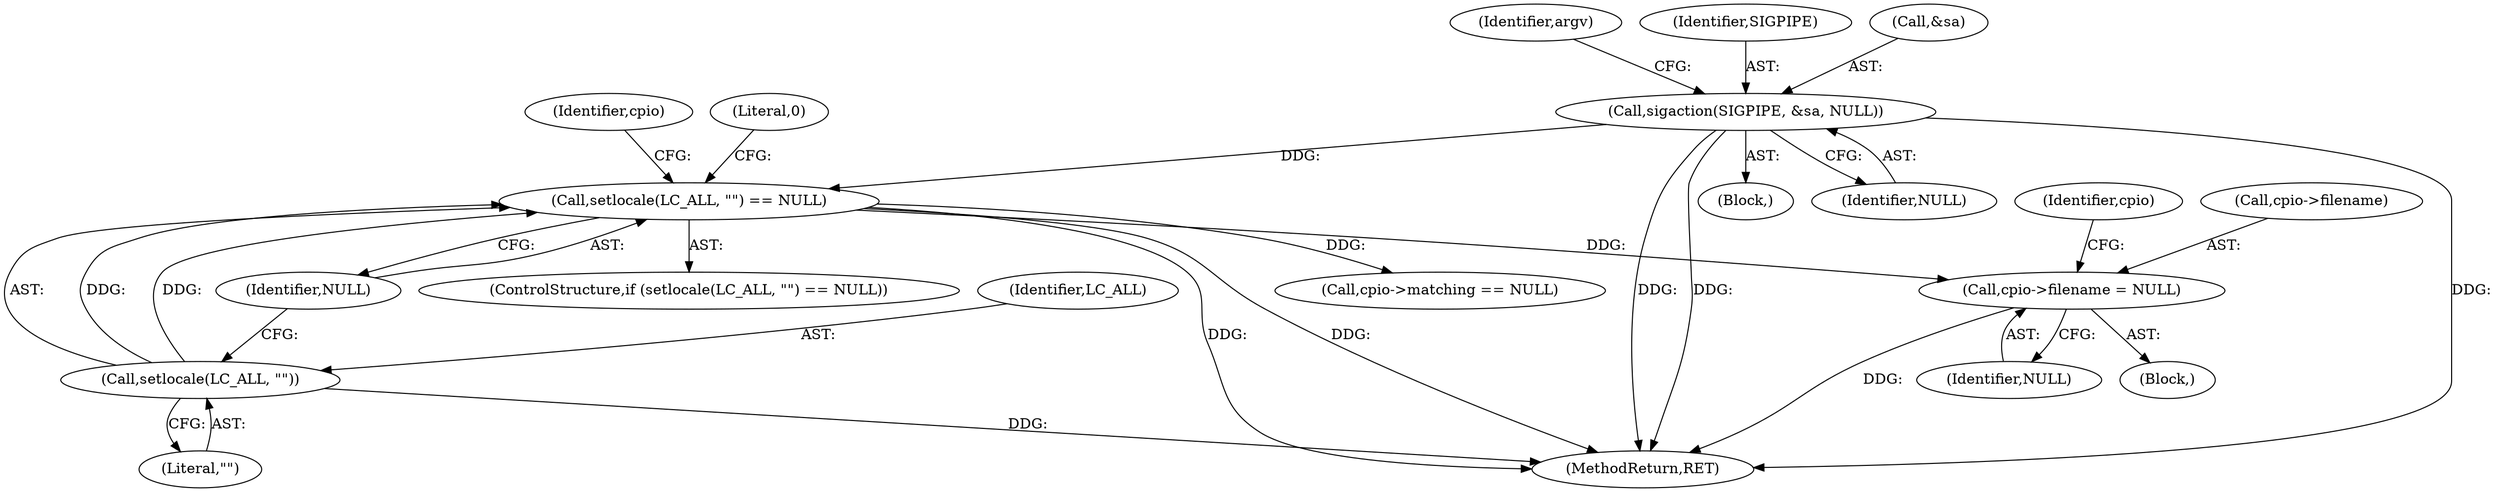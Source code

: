 digraph "0_libarchive_59357157706d47c365b2227739e17daba3607526@pointer" {
"1000310" [label="(Call,cpio->filename = NULL)"];
"1000211" [label="(Call,setlocale(LC_ALL, \"\") == NULL)"];
"1000212" [label="(Call,setlocale(LC_ALL, \"\"))"];
"1000201" [label="(Call,sigaction(SIGPIPE, &sa, NULL))"];
"1000221" [label="(Identifier,cpio)"];
"1000317" [label="(Identifier,cpio)"];
"1000311" [label="(Call,cpio->filename)"];
"1000212" [label="(Call,setlocale(LC_ALL, \"\"))"];
"1000211" [label="(Call,setlocale(LC_ALL, \"\") == NULL)"];
"1000205" [label="(Identifier,NULL)"];
"1000995" [label="(MethodReturn,RET)"];
"1000184" [label="(Block,)"];
"1000214" [label="(Literal,\"\")"];
"1000155" [label="(Block,)"];
"1000314" [label="(Identifier,NULL)"];
"1000310" [label="(Call,cpio->filename = NULL)"];
"1000213" [label="(Identifier,LC_ALL)"];
"1000208" [label="(Identifier,argv)"];
"1000202" [label="(Identifier,SIGPIPE)"];
"1000201" [label="(Call,sigaction(SIGPIPE, &sa, NULL))"];
"1000217" [label="(Literal,0)"];
"1000321" [label="(Call,cpio->matching == NULL)"];
"1000203" [label="(Call,&sa)"];
"1000215" [label="(Identifier,NULL)"];
"1000210" [label="(ControlStructure,if (setlocale(LC_ALL, \"\") == NULL))"];
"1000310" -> "1000155"  [label="AST: "];
"1000310" -> "1000314"  [label="CFG: "];
"1000311" -> "1000310"  [label="AST: "];
"1000314" -> "1000310"  [label="AST: "];
"1000317" -> "1000310"  [label="CFG: "];
"1000310" -> "1000995"  [label="DDG: "];
"1000211" -> "1000310"  [label="DDG: "];
"1000211" -> "1000210"  [label="AST: "];
"1000211" -> "1000215"  [label="CFG: "];
"1000212" -> "1000211"  [label="AST: "];
"1000215" -> "1000211"  [label="AST: "];
"1000217" -> "1000211"  [label="CFG: "];
"1000221" -> "1000211"  [label="CFG: "];
"1000211" -> "1000995"  [label="DDG: "];
"1000211" -> "1000995"  [label="DDG: "];
"1000212" -> "1000211"  [label="DDG: "];
"1000212" -> "1000211"  [label="DDG: "];
"1000201" -> "1000211"  [label="DDG: "];
"1000211" -> "1000321"  [label="DDG: "];
"1000212" -> "1000214"  [label="CFG: "];
"1000213" -> "1000212"  [label="AST: "];
"1000214" -> "1000212"  [label="AST: "];
"1000215" -> "1000212"  [label="CFG: "];
"1000212" -> "1000995"  [label="DDG: "];
"1000201" -> "1000184"  [label="AST: "];
"1000201" -> "1000205"  [label="CFG: "];
"1000202" -> "1000201"  [label="AST: "];
"1000203" -> "1000201"  [label="AST: "];
"1000205" -> "1000201"  [label="AST: "];
"1000208" -> "1000201"  [label="CFG: "];
"1000201" -> "1000995"  [label="DDG: "];
"1000201" -> "1000995"  [label="DDG: "];
"1000201" -> "1000995"  [label="DDG: "];
}
